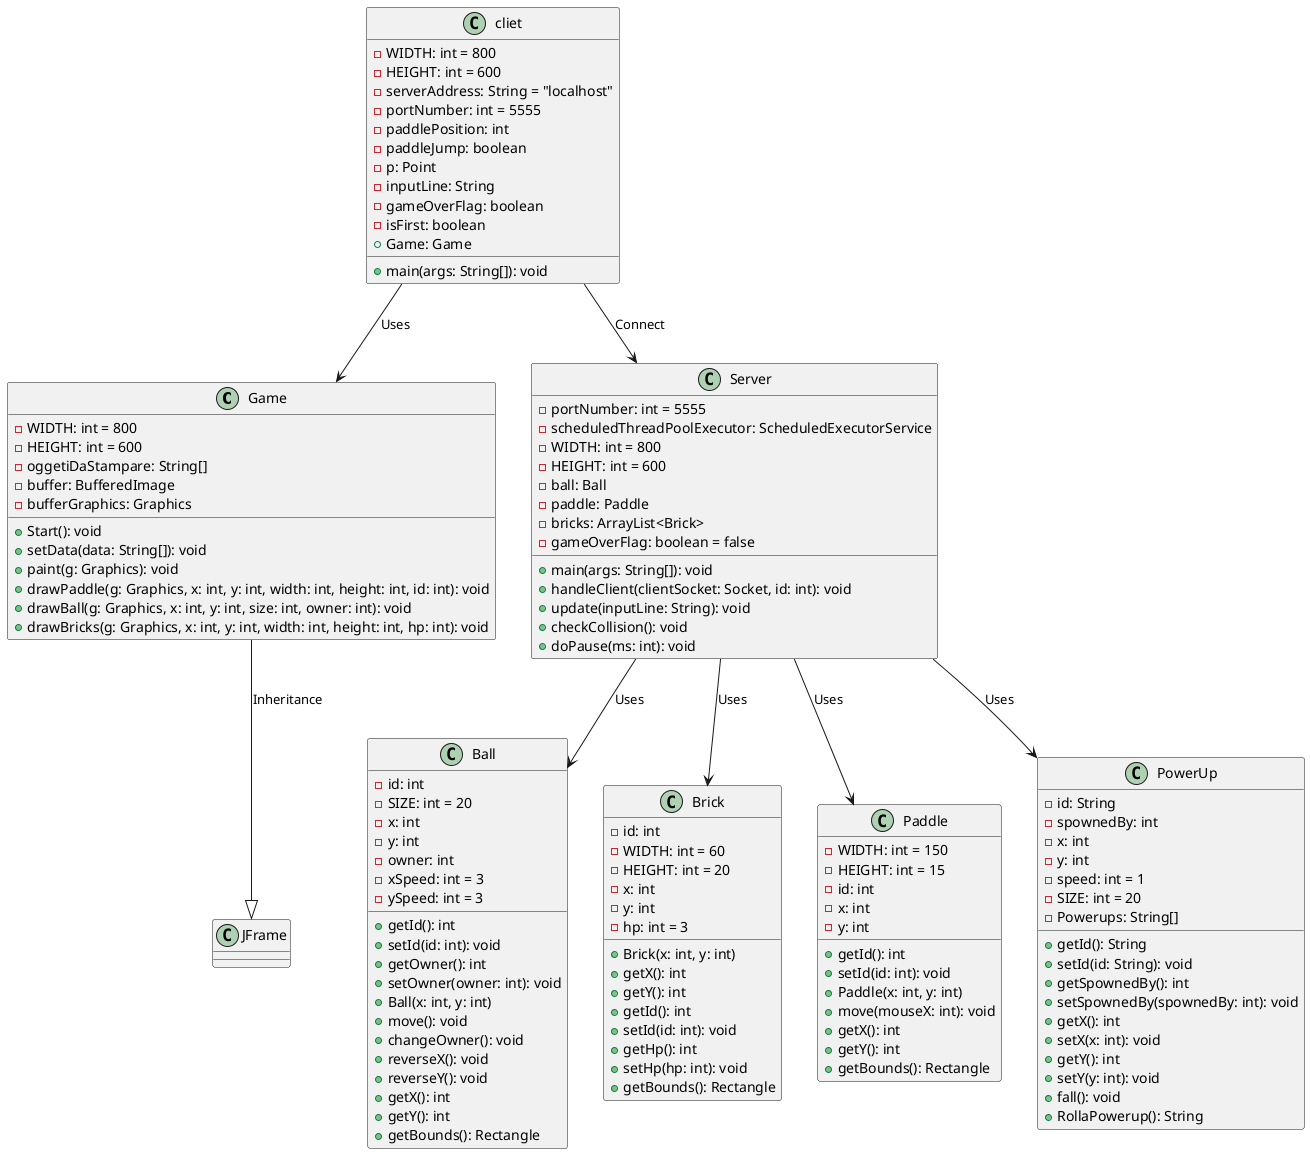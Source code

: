 @startuml

class Game {
  -WIDTH: int = 800
  -HEIGHT: int = 600
  -oggetiDaStampare: String[]
  -buffer: BufferedImage
  -bufferGraphics: Graphics
  +Start(): void
  +setData(data: String[]): void
  +paint(g: Graphics): void
  +drawPaddle(g: Graphics, x: int, y: int, width: int, height: int, id: int): void
  +drawBall(g: Graphics, x: int, y: int, size: int, owner: int): void
  +drawBricks(g: Graphics, x: int, y: int, width: int, height: int, hp: int): void
}

class cliet {
  -WIDTH: int = 800
  -HEIGHT: int = 600
  -serverAddress: String = "localhost"
  -portNumber: int = 5555
  -paddlePosition: int
  -paddleJump: boolean
  -p: Point
  -inputLine: String
  -gameOverFlag: boolean
  -isFirst: boolean
  +main(args: String[]): void
  +Game: Game
}

class Server {
  -portNumber: int = 5555
  -scheduledThreadPoolExecutor: ScheduledExecutorService
  -WIDTH: int = 800
  -HEIGHT: int = 600
  -ball: Ball
  -paddle: Paddle
  -bricks: ArrayList<Brick>
  -gameOverFlag: boolean = false
  +main(args: String[]): void
  +handleClient(clientSocket: Socket, id: int): void
  +update(inputLine: String): void
  +checkCollision(): void
  +doPause(ms: int): void
}

class Ball {
  -id: int
  -SIZE: int = 20
  -x: int
  -y: int
  -owner: int
  -xSpeed: int = 3
  -ySpeed: int = 3
  +getId(): int
  +setId(id: int): void
  +getOwner(): int
  +setOwner(owner: int): void
  +Ball(x: int, y: int)
  +move(): void
  +changeOwner(): void
  +reverseX(): void
  +reverseY(): void
  +getX(): int
  +getY(): int
  +getBounds(): Rectangle
}

class Brick {
  -id: int
  -WIDTH: int = 60
  -HEIGHT: int = 20
  -x: int
  -y: int
  -hp: int = 3
  +Brick(x: int, y: int)
  +getX(): int
  +getY(): int
  +getId(): int
  +setId(id: int): void
  +getHp(): int
  +setHp(hp: int): void
  +getBounds(): Rectangle
}

class Paddle {
  -WIDTH: int = 150
  -HEIGHT: int = 15
  -id: int
  -x: int
  -y: int
  +getId(): int
  +setId(id: int): void
  +Paddle(x: int, y: int)
  +move(mouseX: int): void
  +getX(): int
  +getY(): int
  +getBounds(): Rectangle
}

class PowerUp {
  -id: String
  -spownedBy: int
  -x: int
  -y: int
  -speed: int = 1
  -SIZE: int = 20
  -Powerups: String[]
  +getId(): String
  +setId(id: String): void
  +getSpownedBy(): int
  +setSpownedBy(spownedBy: int): void
  +getX(): int
  +setX(x: int): void
  +getY(): int
  +setY(y: int): void
  +fall(): void
  +RollaPowerup(): String
}


Game --|> JFrame : Inheritance
cliet --> Game : Uses
cliet --> Server : Connect
Server --> Brick : Uses
Server --> Ball : Uses
Server --> Paddle : Uses
Server --> PowerUp : Uses
@enduml